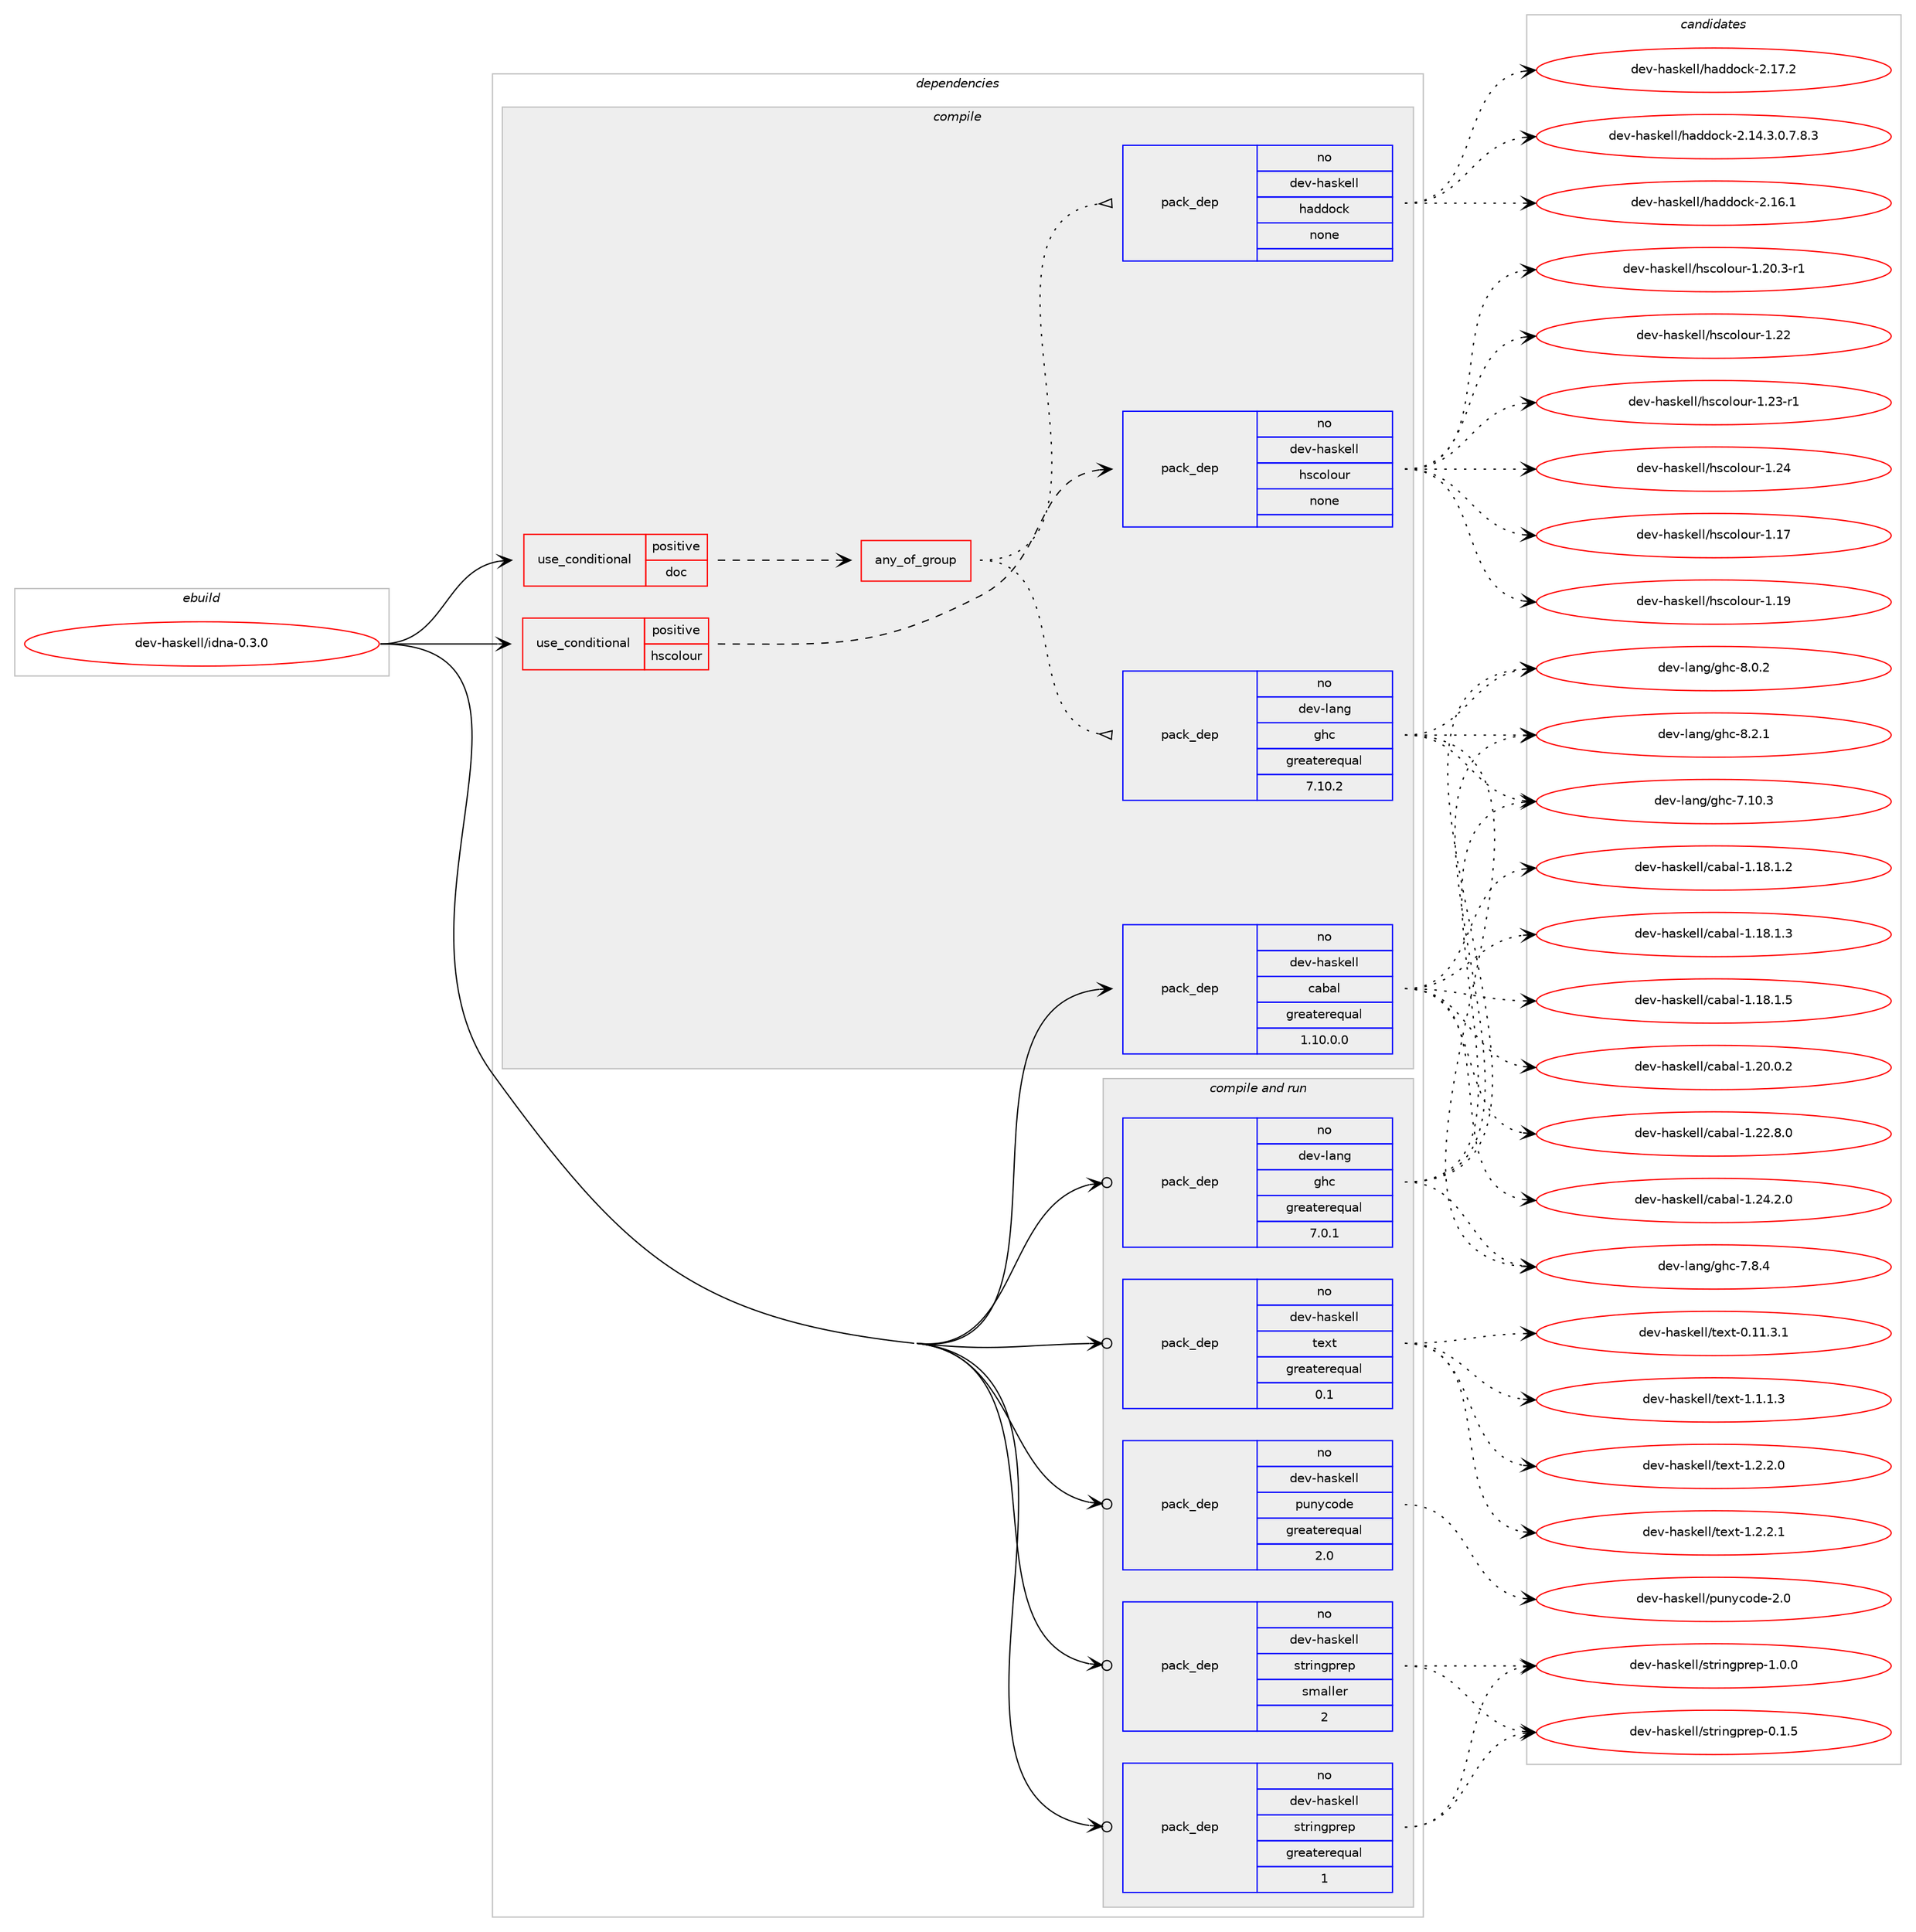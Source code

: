 digraph prolog {

# *************
# Graph options
# *************

newrank=true;
concentrate=true;
compound=true;
graph [rankdir=LR,fontname=Helvetica,fontsize=10,ranksep=1.5];#, ranksep=2.5, nodesep=0.2];
edge  [arrowhead=vee];
node  [fontname=Helvetica,fontsize=10];

# **********
# The ebuild
# **********

subgraph cluster_leftcol {
color=gray;
rank=same;
label=<<i>ebuild</i>>;
id [label="dev-haskell/idna-0.3.0", color=red, width=4, href="../dev-haskell/idna-0.3.0.svg"];
}

# ****************
# The dependencies
# ****************

subgraph cluster_midcol {
color=gray;
label=<<i>dependencies</i>>;
subgraph cluster_compile {
fillcolor="#eeeeee";
style=filled;
label=<<i>compile</i>>;
subgraph cond19595 {
dependency85107 [label=<<TABLE BORDER="0" CELLBORDER="1" CELLSPACING="0" CELLPADDING="4"><TR><TD ROWSPAN="3" CELLPADDING="10">use_conditional</TD></TR><TR><TD>positive</TD></TR><TR><TD>doc</TD></TR></TABLE>>, shape=none, color=red];
subgraph any2255 {
dependency85108 [label=<<TABLE BORDER="0" CELLBORDER="1" CELLSPACING="0" CELLPADDING="4"><TR><TD CELLPADDING="10">any_of_group</TD></TR></TABLE>>, shape=none, color=red];subgraph pack63227 {
dependency85109 [label=<<TABLE BORDER="0" CELLBORDER="1" CELLSPACING="0" CELLPADDING="4" WIDTH="220"><TR><TD ROWSPAN="6" CELLPADDING="30">pack_dep</TD></TR><TR><TD WIDTH="110">no</TD></TR><TR><TD>dev-haskell</TD></TR><TR><TD>haddock</TD></TR><TR><TD>none</TD></TR><TR><TD></TD></TR></TABLE>>, shape=none, color=blue];
}
dependency85108:e -> dependency85109:w [weight=20,style="dotted",arrowhead="oinv"];
subgraph pack63228 {
dependency85110 [label=<<TABLE BORDER="0" CELLBORDER="1" CELLSPACING="0" CELLPADDING="4" WIDTH="220"><TR><TD ROWSPAN="6" CELLPADDING="30">pack_dep</TD></TR><TR><TD WIDTH="110">no</TD></TR><TR><TD>dev-lang</TD></TR><TR><TD>ghc</TD></TR><TR><TD>greaterequal</TD></TR><TR><TD>7.10.2</TD></TR></TABLE>>, shape=none, color=blue];
}
dependency85108:e -> dependency85110:w [weight=20,style="dotted",arrowhead="oinv"];
}
dependency85107:e -> dependency85108:w [weight=20,style="dashed",arrowhead="vee"];
}
id:e -> dependency85107:w [weight=20,style="solid",arrowhead="vee"];
subgraph cond19596 {
dependency85111 [label=<<TABLE BORDER="0" CELLBORDER="1" CELLSPACING="0" CELLPADDING="4"><TR><TD ROWSPAN="3" CELLPADDING="10">use_conditional</TD></TR><TR><TD>positive</TD></TR><TR><TD>hscolour</TD></TR></TABLE>>, shape=none, color=red];
subgraph pack63229 {
dependency85112 [label=<<TABLE BORDER="0" CELLBORDER="1" CELLSPACING="0" CELLPADDING="4" WIDTH="220"><TR><TD ROWSPAN="6" CELLPADDING="30">pack_dep</TD></TR><TR><TD WIDTH="110">no</TD></TR><TR><TD>dev-haskell</TD></TR><TR><TD>hscolour</TD></TR><TR><TD>none</TD></TR><TR><TD></TD></TR></TABLE>>, shape=none, color=blue];
}
dependency85111:e -> dependency85112:w [weight=20,style="dashed",arrowhead="vee"];
}
id:e -> dependency85111:w [weight=20,style="solid",arrowhead="vee"];
subgraph pack63230 {
dependency85113 [label=<<TABLE BORDER="0" CELLBORDER="1" CELLSPACING="0" CELLPADDING="4" WIDTH="220"><TR><TD ROWSPAN="6" CELLPADDING="30">pack_dep</TD></TR><TR><TD WIDTH="110">no</TD></TR><TR><TD>dev-haskell</TD></TR><TR><TD>cabal</TD></TR><TR><TD>greaterequal</TD></TR><TR><TD>1.10.0.0</TD></TR></TABLE>>, shape=none, color=blue];
}
id:e -> dependency85113:w [weight=20,style="solid",arrowhead="vee"];
}
subgraph cluster_compileandrun {
fillcolor="#eeeeee";
style=filled;
label=<<i>compile and run</i>>;
subgraph pack63231 {
dependency85114 [label=<<TABLE BORDER="0" CELLBORDER="1" CELLSPACING="0" CELLPADDING="4" WIDTH="220"><TR><TD ROWSPAN="6" CELLPADDING="30">pack_dep</TD></TR><TR><TD WIDTH="110">no</TD></TR><TR><TD>dev-haskell</TD></TR><TR><TD>punycode</TD></TR><TR><TD>greaterequal</TD></TR><TR><TD>2.0</TD></TR></TABLE>>, shape=none, color=blue];
}
id:e -> dependency85114:w [weight=20,style="solid",arrowhead="odotvee"];
subgraph pack63232 {
dependency85115 [label=<<TABLE BORDER="0" CELLBORDER="1" CELLSPACING="0" CELLPADDING="4" WIDTH="220"><TR><TD ROWSPAN="6" CELLPADDING="30">pack_dep</TD></TR><TR><TD WIDTH="110">no</TD></TR><TR><TD>dev-haskell</TD></TR><TR><TD>stringprep</TD></TR><TR><TD>greaterequal</TD></TR><TR><TD>1</TD></TR></TABLE>>, shape=none, color=blue];
}
id:e -> dependency85115:w [weight=20,style="solid",arrowhead="odotvee"];
subgraph pack63233 {
dependency85116 [label=<<TABLE BORDER="0" CELLBORDER="1" CELLSPACING="0" CELLPADDING="4" WIDTH="220"><TR><TD ROWSPAN="6" CELLPADDING="30">pack_dep</TD></TR><TR><TD WIDTH="110">no</TD></TR><TR><TD>dev-haskell</TD></TR><TR><TD>stringprep</TD></TR><TR><TD>smaller</TD></TR><TR><TD>2</TD></TR></TABLE>>, shape=none, color=blue];
}
id:e -> dependency85116:w [weight=20,style="solid",arrowhead="odotvee"];
subgraph pack63234 {
dependency85117 [label=<<TABLE BORDER="0" CELLBORDER="1" CELLSPACING="0" CELLPADDING="4" WIDTH="220"><TR><TD ROWSPAN="6" CELLPADDING="30">pack_dep</TD></TR><TR><TD WIDTH="110">no</TD></TR><TR><TD>dev-haskell</TD></TR><TR><TD>text</TD></TR><TR><TD>greaterequal</TD></TR><TR><TD>0.1</TD></TR></TABLE>>, shape=none, color=blue];
}
id:e -> dependency85117:w [weight=20,style="solid",arrowhead="odotvee"];
subgraph pack63235 {
dependency85118 [label=<<TABLE BORDER="0" CELLBORDER="1" CELLSPACING="0" CELLPADDING="4" WIDTH="220"><TR><TD ROWSPAN="6" CELLPADDING="30">pack_dep</TD></TR><TR><TD WIDTH="110">no</TD></TR><TR><TD>dev-lang</TD></TR><TR><TD>ghc</TD></TR><TR><TD>greaterequal</TD></TR><TR><TD>7.0.1</TD></TR></TABLE>>, shape=none, color=blue];
}
id:e -> dependency85118:w [weight=20,style="solid",arrowhead="odotvee"];
}
subgraph cluster_run {
fillcolor="#eeeeee";
style=filled;
label=<<i>run</i>>;
}
}

# **************
# The candidates
# **************

subgraph cluster_choices {
rank=same;
color=gray;
label=<<i>candidates</i>>;

subgraph choice63227 {
color=black;
nodesep=1;
choice1001011184510497115107101108108471049710010011199107455046495246514648465546564651 [label="dev-haskell/haddock-2.14.3.0.7.8.3", color=red, width=4,href="../dev-haskell/haddock-2.14.3.0.7.8.3.svg"];
choice100101118451049711510710110810847104971001001119910745504649544649 [label="dev-haskell/haddock-2.16.1", color=red, width=4,href="../dev-haskell/haddock-2.16.1.svg"];
choice100101118451049711510710110810847104971001001119910745504649554650 [label="dev-haskell/haddock-2.17.2", color=red, width=4,href="../dev-haskell/haddock-2.17.2.svg"];
dependency85109:e -> choice1001011184510497115107101108108471049710010011199107455046495246514648465546564651:w [style=dotted,weight="100"];
dependency85109:e -> choice100101118451049711510710110810847104971001001119910745504649544649:w [style=dotted,weight="100"];
dependency85109:e -> choice100101118451049711510710110810847104971001001119910745504649554650:w [style=dotted,weight="100"];
}
subgraph choice63228 {
color=black;
nodesep=1;
choice1001011184510897110103471031049945554649484651 [label="dev-lang/ghc-7.10.3", color=red, width=4,href="../dev-lang/ghc-7.10.3.svg"];
choice10010111845108971101034710310499455546564652 [label="dev-lang/ghc-7.8.4", color=red, width=4,href="../dev-lang/ghc-7.8.4.svg"];
choice10010111845108971101034710310499455646484650 [label="dev-lang/ghc-8.0.2", color=red, width=4,href="../dev-lang/ghc-8.0.2.svg"];
choice10010111845108971101034710310499455646504649 [label="dev-lang/ghc-8.2.1", color=red, width=4,href="../dev-lang/ghc-8.2.1.svg"];
dependency85110:e -> choice1001011184510897110103471031049945554649484651:w [style=dotted,weight="100"];
dependency85110:e -> choice10010111845108971101034710310499455546564652:w [style=dotted,weight="100"];
dependency85110:e -> choice10010111845108971101034710310499455646484650:w [style=dotted,weight="100"];
dependency85110:e -> choice10010111845108971101034710310499455646504649:w [style=dotted,weight="100"];
}
subgraph choice63229 {
color=black;
nodesep=1;
choice100101118451049711510710110810847104115991111081111171144549464955 [label="dev-haskell/hscolour-1.17", color=red, width=4,href="../dev-haskell/hscolour-1.17.svg"];
choice100101118451049711510710110810847104115991111081111171144549464957 [label="dev-haskell/hscolour-1.19", color=red, width=4,href="../dev-haskell/hscolour-1.19.svg"];
choice10010111845104971151071011081084710411599111108111117114454946504846514511449 [label="dev-haskell/hscolour-1.20.3-r1", color=red, width=4,href="../dev-haskell/hscolour-1.20.3-r1.svg"];
choice100101118451049711510710110810847104115991111081111171144549465050 [label="dev-haskell/hscolour-1.22", color=red, width=4,href="../dev-haskell/hscolour-1.22.svg"];
choice1001011184510497115107101108108471041159911110811111711445494650514511449 [label="dev-haskell/hscolour-1.23-r1", color=red, width=4,href="../dev-haskell/hscolour-1.23-r1.svg"];
choice100101118451049711510710110810847104115991111081111171144549465052 [label="dev-haskell/hscolour-1.24", color=red, width=4,href="../dev-haskell/hscolour-1.24.svg"];
dependency85112:e -> choice100101118451049711510710110810847104115991111081111171144549464955:w [style=dotted,weight="100"];
dependency85112:e -> choice100101118451049711510710110810847104115991111081111171144549464957:w [style=dotted,weight="100"];
dependency85112:e -> choice10010111845104971151071011081084710411599111108111117114454946504846514511449:w [style=dotted,weight="100"];
dependency85112:e -> choice100101118451049711510710110810847104115991111081111171144549465050:w [style=dotted,weight="100"];
dependency85112:e -> choice1001011184510497115107101108108471041159911110811111711445494650514511449:w [style=dotted,weight="100"];
dependency85112:e -> choice100101118451049711510710110810847104115991111081111171144549465052:w [style=dotted,weight="100"];
}
subgraph choice63230 {
color=black;
nodesep=1;
choice10010111845104971151071011081084799979897108454946495646494650 [label="dev-haskell/cabal-1.18.1.2", color=red, width=4,href="../dev-haskell/cabal-1.18.1.2.svg"];
choice10010111845104971151071011081084799979897108454946495646494651 [label="dev-haskell/cabal-1.18.1.3", color=red, width=4,href="../dev-haskell/cabal-1.18.1.3.svg"];
choice10010111845104971151071011081084799979897108454946495646494653 [label="dev-haskell/cabal-1.18.1.5", color=red, width=4,href="../dev-haskell/cabal-1.18.1.5.svg"];
choice10010111845104971151071011081084799979897108454946504846484650 [label="dev-haskell/cabal-1.20.0.2", color=red, width=4,href="../dev-haskell/cabal-1.20.0.2.svg"];
choice10010111845104971151071011081084799979897108454946505046564648 [label="dev-haskell/cabal-1.22.8.0", color=red, width=4,href="../dev-haskell/cabal-1.22.8.0.svg"];
choice10010111845104971151071011081084799979897108454946505246504648 [label="dev-haskell/cabal-1.24.2.0", color=red, width=4,href="../dev-haskell/cabal-1.24.2.0.svg"];
dependency85113:e -> choice10010111845104971151071011081084799979897108454946495646494650:w [style=dotted,weight="100"];
dependency85113:e -> choice10010111845104971151071011081084799979897108454946495646494651:w [style=dotted,weight="100"];
dependency85113:e -> choice10010111845104971151071011081084799979897108454946495646494653:w [style=dotted,weight="100"];
dependency85113:e -> choice10010111845104971151071011081084799979897108454946504846484650:w [style=dotted,weight="100"];
dependency85113:e -> choice10010111845104971151071011081084799979897108454946505046564648:w [style=dotted,weight="100"];
dependency85113:e -> choice10010111845104971151071011081084799979897108454946505246504648:w [style=dotted,weight="100"];
}
subgraph choice63231 {
color=black;
nodesep=1;
choice1001011184510497115107101108108471121171101219911110010145504648 [label="dev-haskell/punycode-2.0", color=red, width=4,href="../dev-haskell/punycode-2.0.svg"];
dependency85114:e -> choice1001011184510497115107101108108471121171101219911110010145504648:w [style=dotted,weight="100"];
}
subgraph choice63232 {
color=black;
nodesep=1;
choice100101118451049711510710110810847115116114105110103112114101112454846494653 [label="dev-haskell/stringprep-0.1.5", color=red, width=4,href="../dev-haskell/stringprep-0.1.5.svg"];
choice100101118451049711510710110810847115116114105110103112114101112454946484648 [label="dev-haskell/stringprep-1.0.0", color=red, width=4,href="../dev-haskell/stringprep-1.0.0.svg"];
dependency85115:e -> choice100101118451049711510710110810847115116114105110103112114101112454846494653:w [style=dotted,weight="100"];
dependency85115:e -> choice100101118451049711510710110810847115116114105110103112114101112454946484648:w [style=dotted,weight="100"];
}
subgraph choice63233 {
color=black;
nodesep=1;
choice100101118451049711510710110810847115116114105110103112114101112454846494653 [label="dev-haskell/stringprep-0.1.5", color=red, width=4,href="../dev-haskell/stringprep-0.1.5.svg"];
choice100101118451049711510710110810847115116114105110103112114101112454946484648 [label="dev-haskell/stringprep-1.0.0", color=red, width=4,href="../dev-haskell/stringprep-1.0.0.svg"];
dependency85116:e -> choice100101118451049711510710110810847115116114105110103112114101112454846494653:w [style=dotted,weight="100"];
dependency85116:e -> choice100101118451049711510710110810847115116114105110103112114101112454946484648:w [style=dotted,weight="100"];
}
subgraph choice63234 {
color=black;
nodesep=1;
choice100101118451049711510710110810847116101120116454846494946514649 [label="dev-haskell/text-0.11.3.1", color=red, width=4,href="../dev-haskell/text-0.11.3.1.svg"];
choice1001011184510497115107101108108471161011201164549464946494651 [label="dev-haskell/text-1.1.1.3", color=red, width=4,href="../dev-haskell/text-1.1.1.3.svg"];
choice1001011184510497115107101108108471161011201164549465046504648 [label="dev-haskell/text-1.2.2.0", color=red, width=4,href="../dev-haskell/text-1.2.2.0.svg"];
choice1001011184510497115107101108108471161011201164549465046504649 [label="dev-haskell/text-1.2.2.1", color=red, width=4,href="../dev-haskell/text-1.2.2.1.svg"];
dependency85117:e -> choice100101118451049711510710110810847116101120116454846494946514649:w [style=dotted,weight="100"];
dependency85117:e -> choice1001011184510497115107101108108471161011201164549464946494651:w [style=dotted,weight="100"];
dependency85117:e -> choice1001011184510497115107101108108471161011201164549465046504648:w [style=dotted,weight="100"];
dependency85117:e -> choice1001011184510497115107101108108471161011201164549465046504649:w [style=dotted,weight="100"];
}
subgraph choice63235 {
color=black;
nodesep=1;
choice1001011184510897110103471031049945554649484651 [label="dev-lang/ghc-7.10.3", color=red, width=4,href="../dev-lang/ghc-7.10.3.svg"];
choice10010111845108971101034710310499455546564652 [label="dev-lang/ghc-7.8.4", color=red, width=4,href="../dev-lang/ghc-7.8.4.svg"];
choice10010111845108971101034710310499455646484650 [label="dev-lang/ghc-8.0.2", color=red, width=4,href="../dev-lang/ghc-8.0.2.svg"];
choice10010111845108971101034710310499455646504649 [label="dev-lang/ghc-8.2.1", color=red, width=4,href="../dev-lang/ghc-8.2.1.svg"];
dependency85118:e -> choice1001011184510897110103471031049945554649484651:w [style=dotted,weight="100"];
dependency85118:e -> choice10010111845108971101034710310499455546564652:w [style=dotted,weight="100"];
dependency85118:e -> choice10010111845108971101034710310499455646484650:w [style=dotted,weight="100"];
dependency85118:e -> choice10010111845108971101034710310499455646504649:w [style=dotted,weight="100"];
}
}

}
